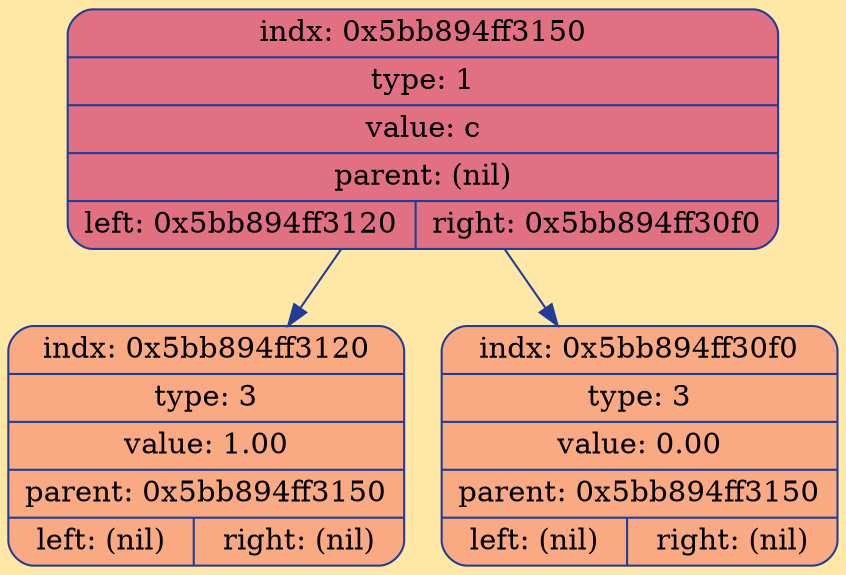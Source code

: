 digraph Tree {
	rankdir = TB;
	node [shape = record];
	edge [color = "#203D98"];
	bgcolor = "#FFE7A5";
	node0x5bb894ff3150 [color = "#203D98", shape = Mrecord, style = filled, fillcolor = "#E07082", label = "{indx: 0x5bb894ff3150 | type: 1 | value: c | parent: (nil) | { left: 0x5bb894ff3120 | right: 0x5bb894ff30f0}}"];
		node0x5bb894ff3150 -> node0x5bb894ff3120
	node0x5bb894ff3120 [color = "#203D98", shape = Mrecord, style = filled, fillcolor = "#FAAA82", label = "{indx: 0x5bb894ff3120 | type: 3 | value: 1.00 | parent: 0x5bb894ff3150 | { left: (nil) | right: (nil)}}"];
		node0x5bb894ff3150 -> node0x5bb894ff30f0
	node0x5bb894ff30f0 [color = "#203D98", shape = Mrecord, style = filled, fillcolor = "#FAAA82", label = "{indx: 0x5bb894ff30f0 | type: 3 | value: 0.00 | parent: 0x5bb894ff3150 | { left: (nil) | right: (nil)}}"];
}
